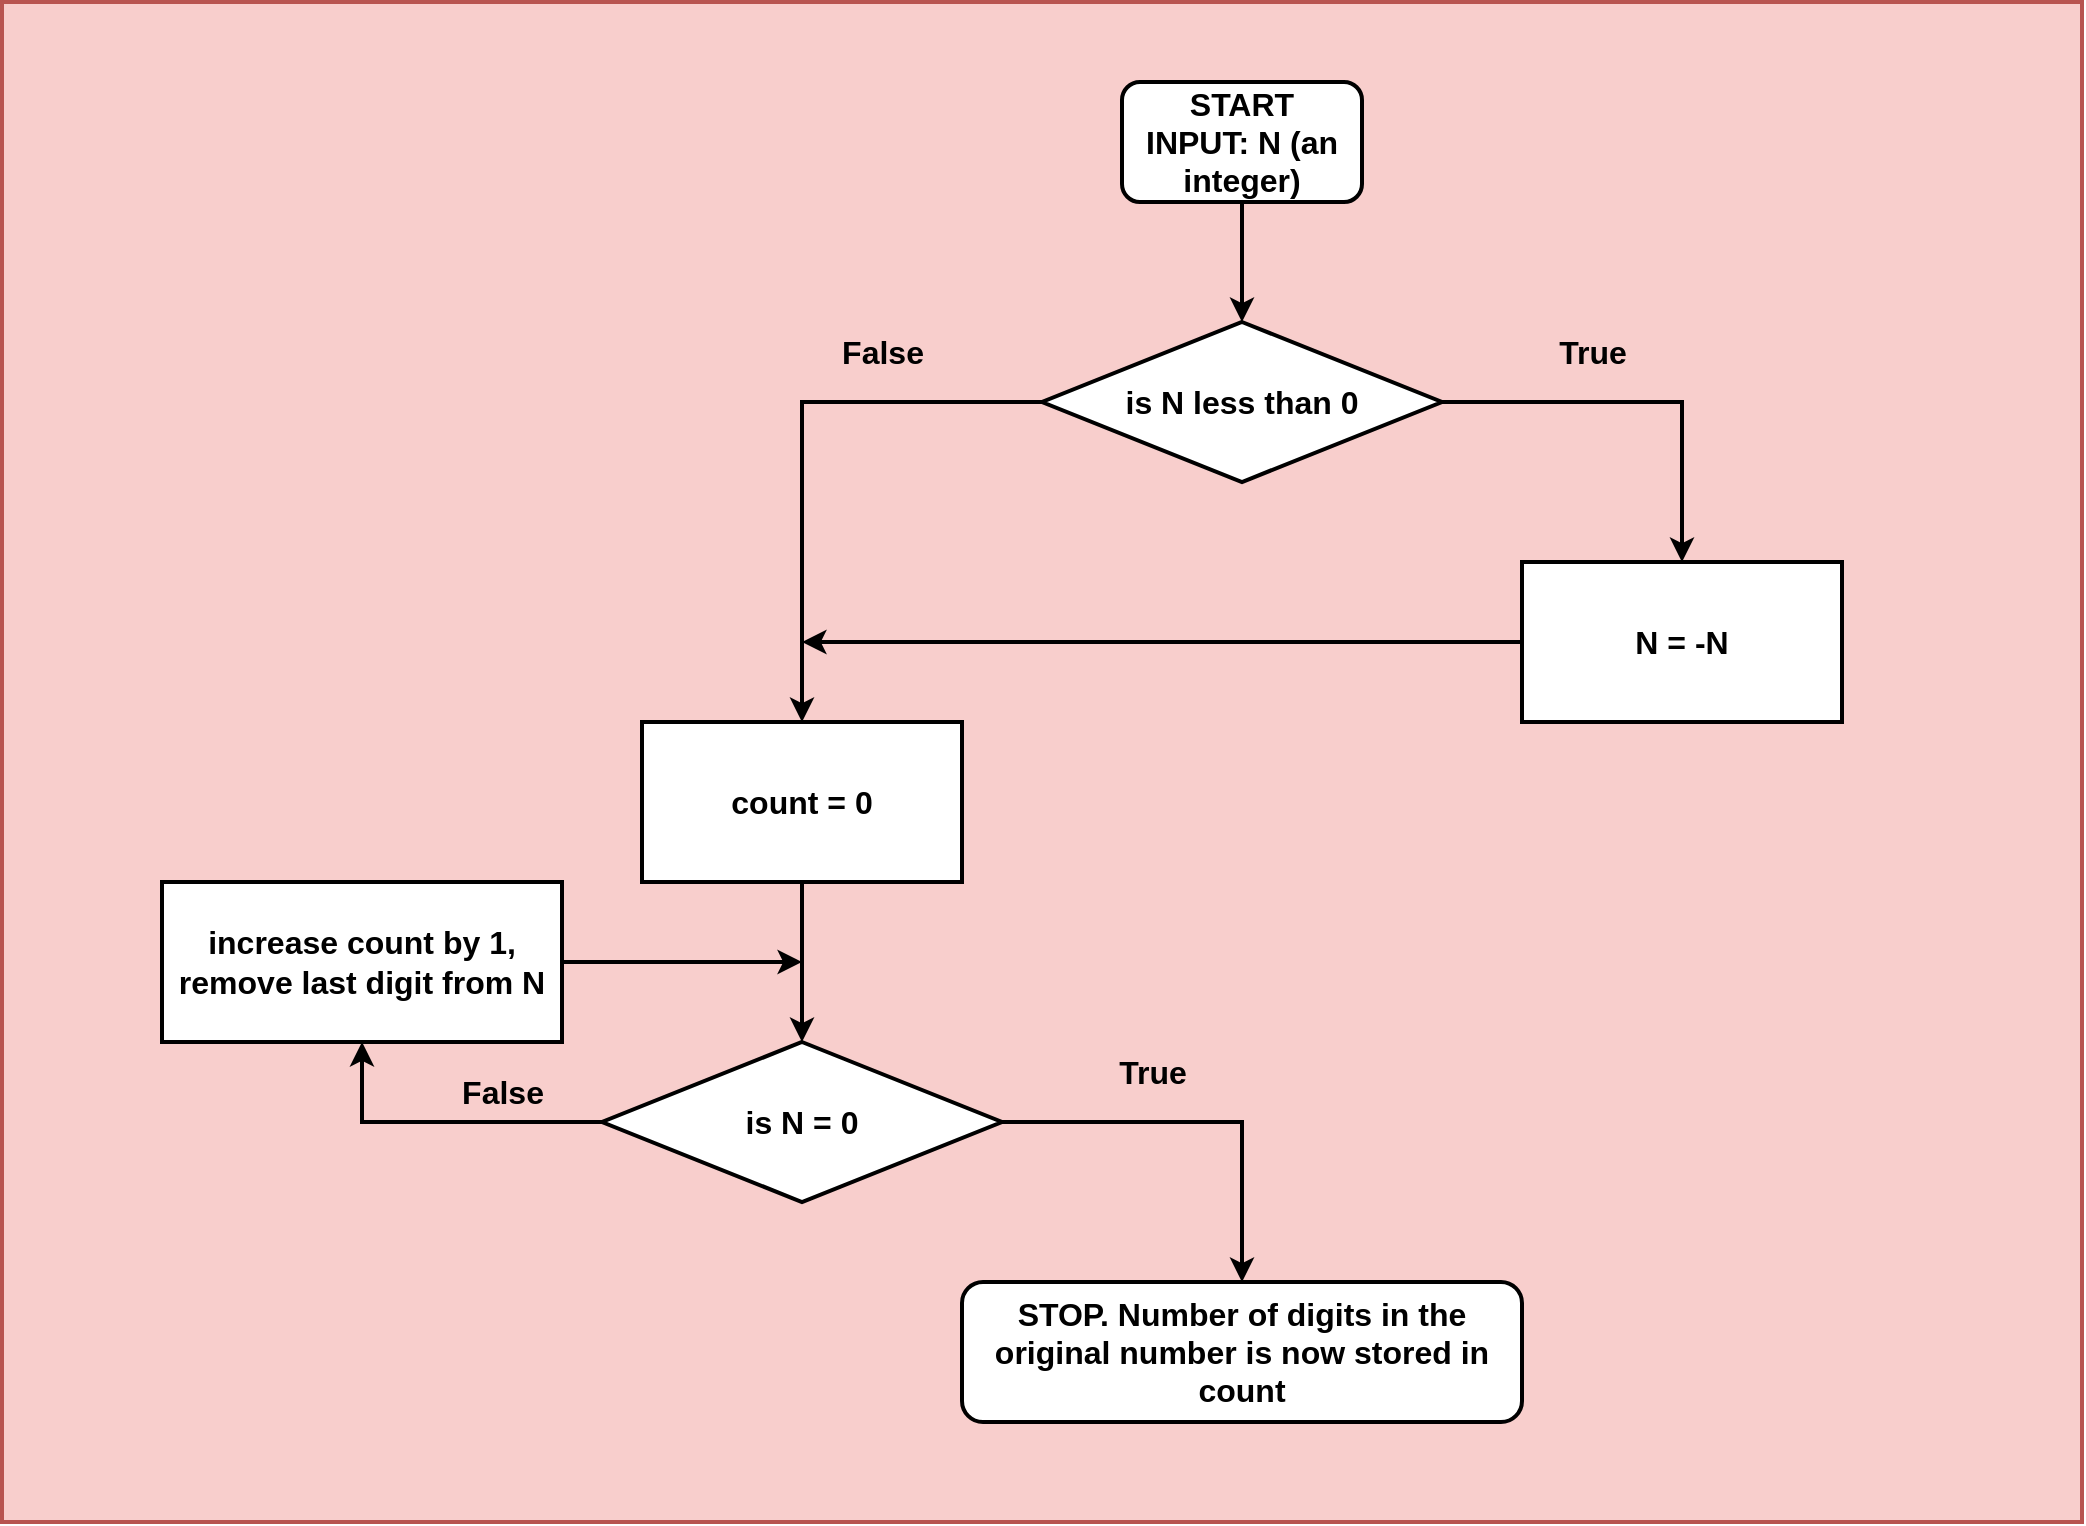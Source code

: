 <mxfile version="24.7.7">
  <diagram name="Page-1" id="IT8k9cWbNbt9AyzxBjVA">
    <mxGraphModel dx="1440" dy="795" grid="1" gridSize="10" guides="1" tooltips="1" connect="1" arrows="1" fold="1" page="1" pageScale="1" pageWidth="850" pageHeight="1100" math="0" shadow="0">
      <root>
        <mxCell id="0" />
        <mxCell id="1" parent="0" />
        <mxCell id="HWcQ_Y_tHyOPNOysABZA-34" value="" style="rounded=0;whiteSpace=wrap;html=1;fillColor=#f8cecc;strokeColor=#b85450;fontSize=16;strokeWidth=2;fontStyle=1" vertex="1" parent="1">
          <mxGeometry x="160" width="1040" height="760" as="geometry" />
        </mxCell>
        <mxCell id="HWcQ_Y_tHyOPNOysABZA-1" value="START&lt;div style=&quot;font-size: 16px;&quot;&gt;INPUT: N (an integer)&lt;/div&gt;" style="rounded=1;whiteSpace=wrap;html=1;fontSize=16;strokeWidth=2;fontStyle=1" vertex="1" parent="1">
          <mxGeometry x="720" y="40" width="120" height="60" as="geometry" />
        </mxCell>
        <mxCell id="HWcQ_Y_tHyOPNOysABZA-2" value="" style="endArrow=classic;html=1;rounded=0;fontSize=16;strokeWidth=2;fontStyle=1" edge="1" parent="1">
          <mxGeometry width="50" height="50" relative="1" as="geometry">
            <mxPoint x="780" y="100" as="sourcePoint" />
            <mxPoint x="780" y="160" as="targetPoint" />
          </mxGeometry>
        </mxCell>
        <mxCell id="HWcQ_Y_tHyOPNOysABZA-3" value="is N less than 0" style="rhombus;whiteSpace=wrap;html=1;fontSize=16;strokeWidth=2;fontStyle=1" vertex="1" parent="1">
          <mxGeometry x="680" y="160" width="200" height="80" as="geometry" />
        </mxCell>
        <mxCell id="HWcQ_Y_tHyOPNOysABZA-4" value="" style="endArrow=classic;html=1;rounded=0;fontSize=16;strokeWidth=2;fontStyle=1" edge="1" parent="1">
          <mxGeometry width="50" height="50" relative="1" as="geometry">
            <mxPoint x="880" y="200" as="sourcePoint" />
            <mxPoint x="1000" y="280" as="targetPoint" />
            <Array as="points">
              <mxPoint x="1000" y="200" />
            </Array>
          </mxGeometry>
        </mxCell>
        <mxCell id="HWcQ_Y_tHyOPNOysABZA-5" value="" style="endArrow=classic;html=1;rounded=0;fontSize=16;strokeWidth=2;fontStyle=1;entryX=0.5;entryY=0;entryDx=0;entryDy=0;" edge="1" parent="1" target="HWcQ_Y_tHyOPNOysABZA-36">
          <mxGeometry width="50" height="50" relative="1" as="geometry">
            <mxPoint x="680" y="200" as="sourcePoint" />
            <mxPoint x="560" y="280" as="targetPoint" />
            <Array as="points">
              <mxPoint x="560" y="200" />
            </Array>
          </mxGeometry>
        </mxCell>
        <mxCell id="HWcQ_Y_tHyOPNOysABZA-6" value="False" style="text;html=1;align=center;verticalAlign=middle;resizable=0;points=[];autosize=1;strokeColor=none;fillColor=none;fontSize=16;strokeWidth=2;fontStyle=1" vertex="1" parent="1">
          <mxGeometry x="570" y="160" width="60" height="30" as="geometry" />
        </mxCell>
        <mxCell id="HWcQ_Y_tHyOPNOysABZA-7" value="True" style="text;html=1;align=center;verticalAlign=middle;resizable=0;points=[];autosize=1;strokeColor=none;fillColor=none;fontSize=16;strokeWidth=2;fontStyle=1" vertex="1" parent="1">
          <mxGeometry x="925" y="160" width="60" height="30" as="geometry" />
        </mxCell>
        <mxCell id="HWcQ_Y_tHyOPNOysABZA-9" value="is N = 0" style="rhombus;whiteSpace=wrap;html=1;fontSize=16;strokeWidth=2;fontStyle=1" vertex="1" parent="1">
          <mxGeometry x="460" y="520" width="200" height="80" as="geometry" />
        </mxCell>
        <mxCell id="HWcQ_Y_tHyOPNOysABZA-10" value="" style="endArrow=classic;html=1;rounded=0;fontSize=16;strokeWidth=2;fontStyle=1" edge="1" parent="1">
          <mxGeometry width="50" height="50" relative="1" as="geometry">
            <mxPoint x="660" y="560" as="sourcePoint" />
            <mxPoint x="780" y="640" as="targetPoint" />
            <Array as="points">
              <mxPoint x="780" y="560" />
            </Array>
          </mxGeometry>
        </mxCell>
        <mxCell id="HWcQ_Y_tHyOPNOysABZA-11" value="True" style="text;html=1;align=center;verticalAlign=middle;resizable=0;points=[];autosize=1;strokeColor=none;fillColor=none;fontSize=16;strokeWidth=2;fontStyle=1" vertex="1" parent="1">
          <mxGeometry x="705" y="520" width="60" height="30" as="geometry" />
        </mxCell>
        <mxCell id="HWcQ_Y_tHyOPNOysABZA-12" value="STOP. Number of digits in the original number is now stored in count" style="rounded=1;whiteSpace=wrap;html=1;fontSize=16;strokeWidth=2;fontStyle=1" vertex="1" parent="1">
          <mxGeometry x="640" y="640" width="280" height="70" as="geometry" />
        </mxCell>
        <mxCell id="HWcQ_Y_tHyOPNOysABZA-13" value="" style="endArrow=classic;html=1;rounded=0;fontSize=16;strokeWidth=2;fontStyle=1;entryX=0.5;entryY=1;entryDx=0;entryDy=0;" edge="1" parent="1" target="HWcQ_Y_tHyOPNOysABZA-41">
          <mxGeometry width="50" height="50" relative="1" as="geometry">
            <mxPoint x="460" y="560" as="sourcePoint" />
            <mxPoint x="340" y="520" as="targetPoint" />
            <Array as="points">
              <mxPoint x="340" y="560" />
            </Array>
          </mxGeometry>
        </mxCell>
        <mxCell id="HWcQ_Y_tHyOPNOysABZA-18" value="False" style="text;html=1;align=center;verticalAlign=middle;resizable=0;points=[];autosize=1;strokeColor=none;fillColor=none;fontSize=16;strokeWidth=2;fontStyle=1" vertex="1" parent="1">
          <mxGeometry x="380" y="530" width="60" height="30" as="geometry" />
        </mxCell>
        <mxCell id="HWcQ_Y_tHyOPNOysABZA-36" value="&lt;span style=&quot;font-size: 16px;&quot;&gt;&lt;span&gt;count = 0&lt;/span&gt;&lt;/span&gt;" style="rounded=0;whiteSpace=wrap;html=1;fontStyle=1;strokeWidth=2;" vertex="1" parent="1">
          <mxGeometry x="480" y="360" width="160" height="80" as="geometry" />
        </mxCell>
        <mxCell id="HWcQ_Y_tHyOPNOysABZA-37" value="N = -N" style="rounded=0;whiteSpace=wrap;html=1;fontSize=16;fontStyle=1;strokeWidth=2;" vertex="1" parent="1">
          <mxGeometry x="920" y="280" width="160" height="80" as="geometry" />
        </mxCell>
        <mxCell id="HWcQ_Y_tHyOPNOysABZA-38" value="" style="endArrow=classic;html=1;rounded=0;fontStyle=1;strokeWidth=2;" edge="1" parent="1">
          <mxGeometry width="50" height="50" relative="1" as="geometry">
            <mxPoint x="920" y="320" as="sourcePoint" />
            <mxPoint x="560" y="320" as="targetPoint" />
          </mxGeometry>
        </mxCell>
        <mxCell id="HWcQ_Y_tHyOPNOysABZA-39" value="" style="endArrow=classic;html=1;rounded=0;entryX=0.5;entryY=0;entryDx=0;entryDy=0;fontStyle=1;strokeWidth=2;" edge="1" parent="1" target="HWcQ_Y_tHyOPNOysABZA-9">
          <mxGeometry width="50" height="50" relative="1" as="geometry">
            <mxPoint x="560" y="440" as="sourcePoint" />
            <mxPoint x="560" y="510" as="targetPoint" />
          </mxGeometry>
        </mxCell>
        <mxCell id="HWcQ_Y_tHyOPNOysABZA-41" value="&lt;span style=&quot;font-size: 16px;&quot;&gt;&lt;span&gt;increase count by 1,&lt;/span&gt;&lt;/span&gt;&lt;div&gt;&lt;span style=&quot;font-size: 16px;&quot;&gt;&lt;span&gt;remove last digit from N&lt;/span&gt;&lt;/span&gt;&lt;/div&gt;" style="rounded=0;whiteSpace=wrap;html=1;fontStyle=1;strokeWidth=2;" vertex="1" parent="1">
          <mxGeometry x="240" y="440" width="200" height="80" as="geometry" />
        </mxCell>
        <mxCell id="HWcQ_Y_tHyOPNOysABZA-43" value="" style="endArrow=classic;html=1;rounded=0;fontStyle=1;strokeWidth=2;" edge="1" parent="1">
          <mxGeometry width="50" height="50" relative="1" as="geometry">
            <mxPoint x="440" y="480" as="sourcePoint" />
            <mxPoint x="560" y="480" as="targetPoint" />
          </mxGeometry>
        </mxCell>
      </root>
    </mxGraphModel>
  </diagram>
</mxfile>
